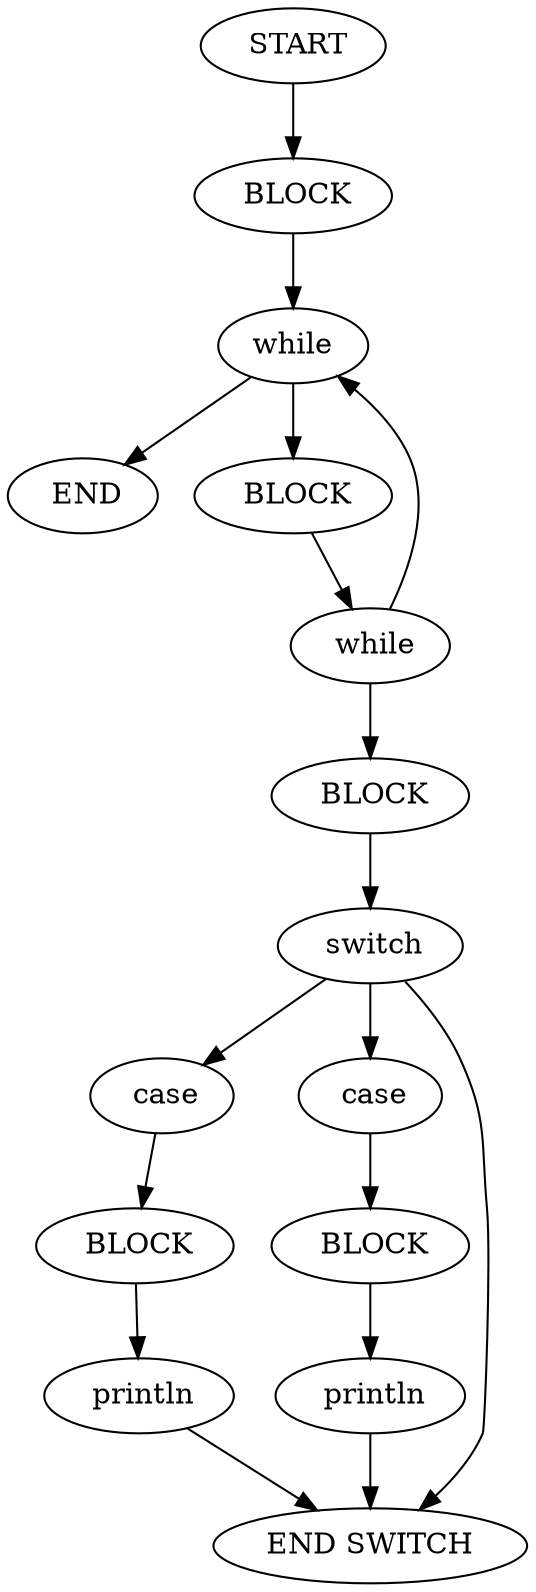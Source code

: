 digraph testGraph {
2[label=" START"]
5[label="BLOCK"]
2 -> 5[color=black]
5[label=" BLOCK"]
6[label="while"]
5 -> 6[color=black]
6[label=" while"]
3[label="END"]
6 -> 3[color=black]
8[label="BLOCK"]
6 -> 8[color=black]
3[label=" END"]
8[label=" BLOCK"]
9[label="while"]
8 -> 9[color=black]
9[label=" while"]
6[label="while"]
9 -> 6[color=black]
11[label="BLOCK"]
9 -> 11[color=black]
11[label=" BLOCK"]
17[label="switch"]
11 -> 17[color=black]
17[label=" switch"]
18[label="case"]
17 -> 18[color=black]
25[label="case"]
17 -> 25[color=black]
33[label="END SWITCH"]
17 -> 33[color=black]
18[label=" case"]
20[label="BLOCK"]
18 -> 20[color=black]
25[label=" case"]
27[label="BLOCK"]
25 -> 27[color=black]
33[label=" END SWITCH"]
20[label=" BLOCK"]
23[label="println"]
20 -> 23[color=black]
27[label=" BLOCK"]
30[label="println"]
27 -> 30[color=black]
23[label=" println"]
33[label="END SWITCH"]
23 -> 33[color=black]
30[label=" println"]
33[label="END SWITCH"]
30 -> 33[color=black]
}
